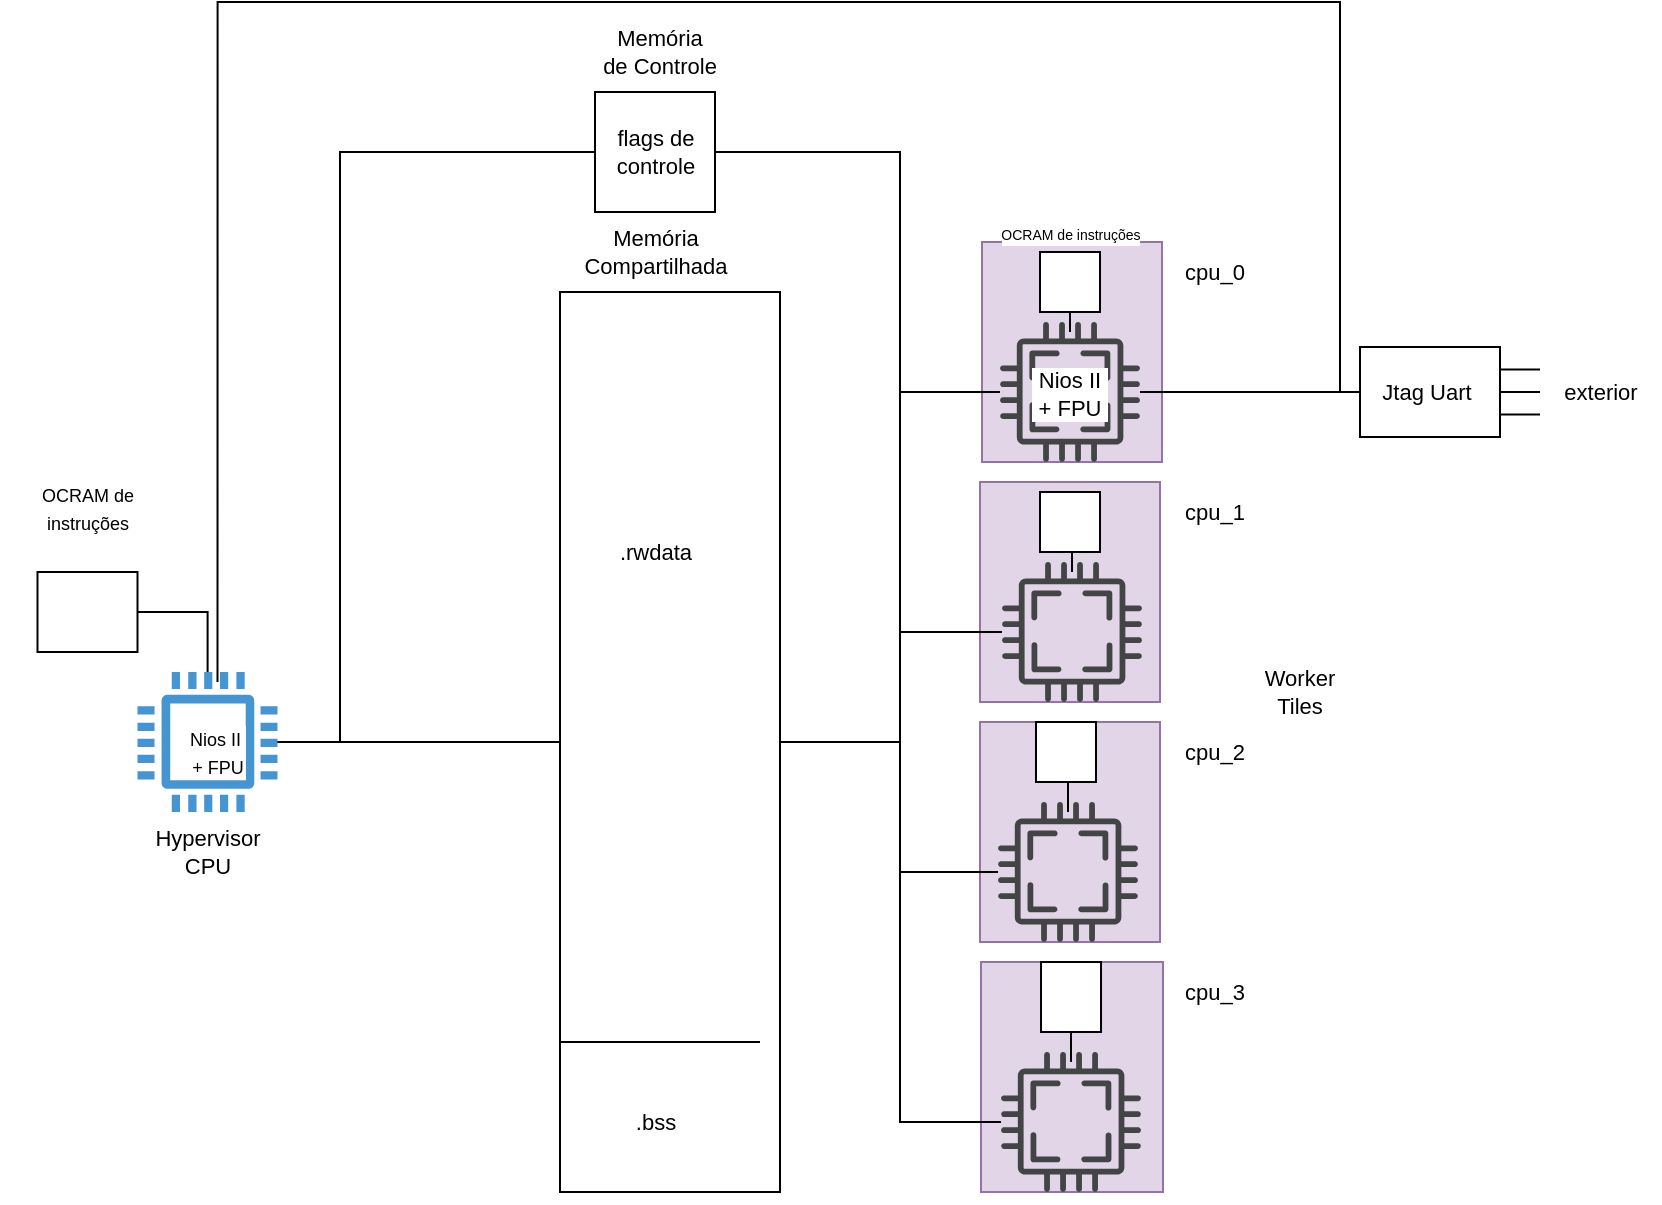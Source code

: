 <mxfile version="24.5.4" type="device">
  <diagram name="Page-1" id="6eUjzHdCLsdrP0EhbOOj">
    <mxGraphModel dx="1090" dy="596" grid="1" gridSize="10" guides="1" tooltips="1" connect="1" arrows="0" fold="1" page="1" pageScale="1" pageWidth="850" pageHeight="1100" background="#ffffff" math="0" shadow="0">
      <root>
        <mxCell id="0" />
        <mxCell id="1" parent="0" />
        <mxCell id="ei2p1_0kyzRWIPlkyImw-81" value="" style="rounded=0;whiteSpace=wrap;html=1;fontFamily=Helvetica;fontSize=11;labelBackgroundColor=default;fillColor=#e1d5e7;strokeColor=#9673a6;" parent="1" vertex="1">
          <mxGeometry x="520.5" y="610" width="91" height="115" as="geometry" />
        </mxCell>
        <mxCell id="ei2p1_0kyzRWIPlkyImw-82" value="" style="rounded=0;whiteSpace=wrap;html=1;fontFamily=Helvetica;fontSize=11;labelBackgroundColor=default;fillColor=#e1d5e7;strokeColor=#9673a6;" parent="1" vertex="1">
          <mxGeometry x="520" y="490" width="90" height="110" as="geometry" />
        </mxCell>
        <mxCell id="ei2p1_0kyzRWIPlkyImw-83" value="" style="rounded=0;whiteSpace=wrap;html=1;fontFamily=Helvetica;fontSize=11;labelBackgroundColor=default;fillColor=#e1d5e7;strokeColor=#9673a6;" parent="1" vertex="1">
          <mxGeometry x="520" y="370" width="90" height="110" as="geometry" />
        </mxCell>
        <mxCell id="ei2p1_0kyzRWIPlkyImw-80" value="" style="rounded=0;whiteSpace=wrap;html=1;fontFamily=Helvetica;fontSize=11;labelBackgroundColor=default;fillColor=#e1d5e7;strokeColor=#9673a6;" parent="1" vertex="1">
          <mxGeometry x="521" y="250" width="90" height="110" as="geometry" />
        </mxCell>
        <mxCell id="ei2p1_0kyzRWIPlkyImw-1" value="" style="pointerEvents=1;shadow=0;dashed=0;html=1;strokeColor=none;fillColor=#4495D1;labelPosition=center;verticalLabelPosition=bottom;verticalAlign=top;align=center;outlineConnect=0;shape=mxgraph.veeam.cpu;" parent="1" vertex="1">
          <mxGeometry x="98.75" y="465" width="70" height="70" as="geometry" />
        </mxCell>
        <mxCell id="ei2p1_0kyzRWIPlkyImw-5" value="" style="sketch=0;pointerEvents=1;shadow=0;dashed=0;html=1;strokeColor=none;fillColor=#434445;aspect=fixed;labelPosition=center;verticalLabelPosition=bottom;verticalAlign=top;align=center;outlineConnect=0;shape=mxgraph.vvd.cpu;" parent="1" vertex="1">
          <mxGeometry x="530" y="290" width="70" height="70" as="geometry" />
        </mxCell>
        <mxCell id="rePg2zfAFBKbEzJOTFcd-7" style="edgeStyle=orthogonalEdgeStyle;rounded=0;orthogonalLoop=1;jettySize=auto;html=1;exitX=1;exitY=0.5;exitDx=0;exitDy=0;strokeColor=default;align=center;verticalAlign=middle;fontFamily=Helvetica;fontSize=11;fontColor=default;labelBackgroundColor=default;endArrow=none;endFill=0;" edge="1" parent="1" source="ei2p1_0kyzRWIPlkyImw-7" target="ei2p1_0kyzRWIPlkyImw-5">
          <mxGeometry relative="1" as="geometry">
            <Array as="points">
              <mxPoint x="480" y="500" />
              <mxPoint x="480" y="325" />
            </Array>
          </mxGeometry>
        </mxCell>
        <mxCell id="rePg2zfAFBKbEzJOTFcd-8" style="edgeStyle=orthogonalEdgeStyle;rounded=0;orthogonalLoop=1;jettySize=auto;html=1;exitX=1;exitY=0.5;exitDx=0;exitDy=0;strokeColor=default;align=center;verticalAlign=middle;fontFamily=Helvetica;fontSize=11;fontColor=default;labelBackgroundColor=default;endArrow=none;endFill=0;" edge="1" parent="1" source="ei2p1_0kyzRWIPlkyImw-7" target="ei2p1_0kyzRWIPlkyImw-48">
          <mxGeometry relative="1" as="geometry">
            <Array as="points">
              <mxPoint x="480" y="500" />
              <mxPoint x="480" y="445" />
            </Array>
          </mxGeometry>
        </mxCell>
        <mxCell id="rePg2zfAFBKbEzJOTFcd-9" style="edgeStyle=orthogonalEdgeStyle;rounded=0;orthogonalLoop=1;jettySize=auto;html=1;exitX=1;exitY=0.5;exitDx=0;exitDy=0;strokeColor=default;align=center;verticalAlign=middle;fontFamily=Helvetica;fontSize=11;fontColor=default;labelBackgroundColor=default;endArrow=none;endFill=0;" edge="1" parent="1" source="ei2p1_0kyzRWIPlkyImw-7" target="ei2p1_0kyzRWIPlkyImw-51">
          <mxGeometry relative="1" as="geometry">
            <Array as="points">
              <mxPoint x="480" y="500" />
              <mxPoint x="480" y="565" />
            </Array>
          </mxGeometry>
        </mxCell>
        <mxCell id="rePg2zfAFBKbEzJOTFcd-10" style="edgeStyle=orthogonalEdgeStyle;rounded=0;orthogonalLoop=1;jettySize=auto;html=1;exitX=1;exitY=0.5;exitDx=0;exitDy=0;strokeColor=default;align=center;verticalAlign=middle;fontFamily=Helvetica;fontSize=11;fontColor=default;labelBackgroundColor=default;endArrow=none;endFill=0;" edge="1" parent="1" source="ei2p1_0kyzRWIPlkyImw-7" target="ei2p1_0kyzRWIPlkyImw-54">
          <mxGeometry relative="1" as="geometry">
            <Array as="points">
              <mxPoint x="480" y="500" />
              <mxPoint x="480" y="690" />
            </Array>
          </mxGeometry>
        </mxCell>
        <mxCell id="rePg2zfAFBKbEzJOTFcd-17" style="edgeStyle=orthogonalEdgeStyle;rounded=0;orthogonalLoop=1;jettySize=auto;html=1;exitX=0;exitY=0.5;exitDx=0;exitDy=0;strokeColor=default;align=center;verticalAlign=middle;fontFamily=Helvetica;fontSize=11;fontColor=default;labelBackgroundColor=default;endArrow=none;endFill=0;" edge="1" parent="1" source="ei2p1_0kyzRWIPlkyImw-7" target="ei2p1_0kyzRWIPlkyImw-1">
          <mxGeometry relative="1" as="geometry" />
        </mxCell>
        <mxCell id="ei2p1_0kyzRWIPlkyImw-7" value="" style="rounded=0;whiteSpace=wrap;html=1;" parent="1" vertex="1">
          <mxGeometry x="310" y="275" width="110" height="450" as="geometry" />
        </mxCell>
        <mxCell id="ei2p1_0kyzRWIPlkyImw-39" style="edgeStyle=orthogonalEdgeStyle;rounded=0;orthogonalLoop=1;jettySize=auto;html=1;exitX=0;exitY=0.5;exitDx=0;exitDy=0;strokeColor=default;align=center;verticalAlign=middle;fontFamily=Helvetica;fontSize=11;fontColor=default;labelBackgroundColor=default;endArrow=none;endFill=0;" parent="1" source="ei2p1_0kyzRWIPlkyImw-8" target="ei2p1_0kyzRWIPlkyImw-1" edge="1">
          <mxGeometry relative="1" as="geometry">
            <Array as="points">
              <mxPoint x="200" y="205" />
              <mxPoint x="200" y="500" />
            </Array>
          </mxGeometry>
        </mxCell>
        <mxCell id="rePg2zfAFBKbEzJOTFcd-13" style="edgeStyle=orthogonalEdgeStyle;rounded=0;orthogonalLoop=1;jettySize=auto;html=1;exitX=1;exitY=0.5;exitDx=0;exitDy=0;strokeColor=default;align=center;verticalAlign=middle;fontFamily=Helvetica;fontSize=11;fontColor=default;labelBackgroundColor=default;endArrow=none;endFill=0;" edge="1" parent="1" source="ei2p1_0kyzRWIPlkyImw-8" target="ei2p1_0kyzRWIPlkyImw-5">
          <mxGeometry relative="1" as="geometry">
            <Array as="points">
              <mxPoint x="480" y="205" />
              <mxPoint x="480" y="325" />
            </Array>
          </mxGeometry>
        </mxCell>
        <mxCell id="ei2p1_0kyzRWIPlkyImw-8" value="" style="rounded=0;whiteSpace=wrap;html=1;" parent="1" vertex="1">
          <mxGeometry x="327.5" y="175" width="60" height="60" as="geometry" />
        </mxCell>
        <mxCell id="ei2p1_0kyzRWIPlkyImw-11" value="" style="rounded=0;whiteSpace=wrap;html=1;" parent="1" vertex="1">
          <mxGeometry x="550" y="255" width="30" height="30" as="geometry" />
        </mxCell>
        <mxCell id="ei2p1_0kyzRWIPlkyImw-28" style="edgeStyle=orthogonalEdgeStyle;rounded=0;orthogonalLoop=1;jettySize=auto;html=1;exitX=1;exitY=0.5;exitDx=0;exitDy=0;endArrow=none;endFill=0;" parent="1" source="ei2p1_0kyzRWIPlkyImw-12" target="ei2p1_0kyzRWIPlkyImw-1" edge="1">
          <mxGeometry relative="1" as="geometry" />
        </mxCell>
        <mxCell id="ei2p1_0kyzRWIPlkyImw-12" value="" style="rounded=0;whiteSpace=wrap;html=1;" parent="1" vertex="1">
          <mxGeometry x="48.75" y="415" width="50" height="40" as="geometry" />
        </mxCell>
        <mxCell id="ei2p1_0kyzRWIPlkyImw-40" style="edgeStyle=orthogonalEdgeStyle;rounded=0;orthogonalLoop=1;jettySize=auto;html=1;exitX=0.5;exitY=1;exitDx=0;exitDy=0;entryX=0.5;entryY=0.071;entryDx=0;entryDy=0;entryPerimeter=0;strokeColor=default;align=center;verticalAlign=middle;fontFamily=Helvetica;fontSize=11;fontColor=default;labelBackgroundColor=default;endArrow=none;endFill=0;" parent="1" source="ei2p1_0kyzRWIPlkyImw-11" target="ei2p1_0kyzRWIPlkyImw-5" edge="1">
          <mxGeometry relative="1" as="geometry" />
        </mxCell>
        <mxCell id="ei2p1_0kyzRWIPlkyImw-48" value="" style="sketch=0;pointerEvents=1;shadow=0;dashed=0;html=1;strokeColor=none;fillColor=#434445;aspect=fixed;labelPosition=center;verticalLabelPosition=bottom;verticalAlign=top;align=center;outlineConnect=0;shape=mxgraph.vvd.cpu;" parent="1" vertex="1">
          <mxGeometry x="531" y="410" width="70" height="70" as="geometry" />
        </mxCell>
        <mxCell id="ei2p1_0kyzRWIPlkyImw-49" value="" style="rounded=0;whiteSpace=wrap;html=1;" parent="1" vertex="1">
          <mxGeometry x="550" y="375" width="30" height="30" as="geometry" />
        </mxCell>
        <mxCell id="ei2p1_0kyzRWIPlkyImw-50" style="edgeStyle=orthogonalEdgeStyle;rounded=0;orthogonalLoop=1;jettySize=auto;html=1;exitX=0.5;exitY=1;exitDx=0;exitDy=0;entryX=0.5;entryY=0.071;entryDx=0;entryDy=0;entryPerimeter=0;strokeColor=default;align=center;verticalAlign=middle;fontFamily=Helvetica;fontSize=11;fontColor=default;labelBackgroundColor=default;endArrow=none;endFill=0;" parent="1" source="ei2p1_0kyzRWIPlkyImw-49" target="ei2p1_0kyzRWIPlkyImw-48" edge="1">
          <mxGeometry relative="1" as="geometry" />
        </mxCell>
        <mxCell id="ei2p1_0kyzRWIPlkyImw-51" value="" style="sketch=0;pointerEvents=1;shadow=0;dashed=0;html=1;strokeColor=none;fillColor=#434445;aspect=fixed;labelPosition=center;verticalLabelPosition=bottom;verticalAlign=top;align=center;outlineConnect=0;shape=mxgraph.vvd.cpu;" parent="1" vertex="1">
          <mxGeometry x="529" y="530" width="70" height="70" as="geometry" />
        </mxCell>
        <mxCell id="ei2p1_0kyzRWIPlkyImw-52" value="" style="rounded=0;whiteSpace=wrap;html=1;" parent="1" vertex="1">
          <mxGeometry x="548" y="490" width="30" height="30" as="geometry" />
        </mxCell>
        <mxCell id="ei2p1_0kyzRWIPlkyImw-53" style="edgeStyle=orthogonalEdgeStyle;rounded=0;orthogonalLoop=1;jettySize=auto;html=1;exitX=0.5;exitY=1;exitDx=0;exitDy=0;entryX=0.5;entryY=0.071;entryDx=0;entryDy=0;entryPerimeter=0;strokeColor=default;align=center;verticalAlign=middle;fontFamily=Helvetica;fontSize=11;fontColor=default;labelBackgroundColor=default;endArrow=none;endFill=0;" parent="1" source="ei2p1_0kyzRWIPlkyImw-52" target="ei2p1_0kyzRWIPlkyImw-51" edge="1">
          <mxGeometry relative="1" as="geometry" />
        </mxCell>
        <mxCell id="ei2p1_0kyzRWIPlkyImw-54" value="" style="sketch=0;pointerEvents=1;shadow=0;dashed=0;html=1;strokeColor=none;fillColor=#434445;aspect=fixed;labelPosition=center;verticalLabelPosition=bottom;verticalAlign=top;align=center;outlineConnect=0;shape=mxgraph.vvd.cpu;" parent="1" vertex="1">
          <mxGeometry x="530.51" y="655" width="70" height="70" as="geometry" />
        </mxCell>
        <mxCell id="ei2p1_0kyzRWIPlkyImw-55" value="" style="rounded=0;whiteSpace=wrap;html=1;" parent="1" vertex="1">
          <mxGeometry x="550.51" y="610" width="30" height="35" as="geometry" />
        </mxCell>
        <mxCell id="ei2p1_0kyzRWIPlkyImw-56" style="edgeStyle=orthogonalEdgeStyle;rounded=0;orthogonalLoop=1;jettySize=auto;html=1;exitX=0.5;exitY=1;exitDx=0;exitDy=0;entryX=0.5;entryY=0.071;entryDx=0;entryDy=0;entryPerimeter=0;strokeColor=default;align=center;verticalAlign=middle;fontFamily=Helvetica;fontSize=11;fontColor=default;labelBackgroundColor=default;endArrow=none;endFill=0;" parent="1" source="ei2p1_0kyzRWIPlkyImw-55" target="ei2p1_0kyzRWIPlkyImw-54" edge="1">
          <mxGeometry relative="1" as="geometry" />
        </mxCell>
        <mxCell id="ei2p1_0kyzRWIPlkyImw-75" value="Memória de Controle" style="text;strokeColor=none;align=center;fillColor=none;html=1;verticalAlign=middle;whiteSpace=wrap;rounded=0;fontFamily=Helvetica;fontSize=11;fontColor=default;labelBackgroundColor=default;" parent="1" vertex="1">
          <mxGeometry x="330" y="140" width="60" height="30" as="geometry" />
        </mxCell>
        <mxCell id="ei2p1_0kyzRWIPlkyImw-76" value="Memória Compartilhada" style="text;strokeColor=none;align=center;fillColor=none;html=1;verticalAlign=middle;whiteSpace=wrap;rounded=0;fontFamily=Helvetica;fontSize=11;fontColor=default;labelBackgroundColor=default;" parent="1" vertex="1">
          <mxGeometry x="327.5" y="240" width="60" height="30" as="geometry" />
        </mxCell>
        <mxCell id="ei2p1_0kyzRWIPlkyImw-84" value="&lt;font style=&quot;font-size: 7px; background-color: rgb(255, 255, 255);&quot;&gt;OCRAM de instruções&lt;/font&gt;" style="text;strokeColor=none;align=center;fillColor=none;html=1;verticalAlign=middle;whiteSpace=wrap;rounded=0;fontFamily=Helvetica;fontSize=11;fontColor=default;labelBackgroundColor=default;" parent="1" vertex="1">
          <mxGeometry x="522.5" y="235" width="85" height="20" as="geometry" />
        </mxCell>
        <mxCell id="ei2p1_0kyzRWIPlkyImw-85" value="&lt;font style=&quot;background-color: rgb(255, 255, 255); font-size: 9px;&quot;&gt;OCRAM de instruções&lt;/font&gt;" style="text;strokeColor=none;align=center;fillColor=none;html=1;verticalAlign=middle;whiteSpace=wrap;rounded=0;fontFamily=Helvetica;fontSize=11;fontColor=default;labelBackgroundColor=default;" parent="1" vertex="1">
          <mxGeometry x="30" y="370" width="87.5" height="25" as="geometry" />
        </mxCell>
        <mxCell id="ei2p1_0kyzRWIPlkyImw-87" value="flags de controle" style="text;strokeColor=none;align=center;fillColor=none;html=1;verticalAlign=middle;whiteSpace=wrap;rounded=0;fontFamily=Helvetica;fontSize=11;fontColor=default;labelBackgroundColor=default;" parent="1" vertex="1">
          <mxGeometry x="327.5" y="190" width="60" height="30" as="geometry" />
        </mxCell>
        <mxCell id="ei2p1_0kyzRWIPlkyImw-88" value="Hypervisor CPU" style="text;strokeColor=none;align=center;fillColor=none;html=1;verticalAlign=middle;whiteSpace=wrap;rounded=0;fontFamily=Helvetica;fontSize=11;fontColor=default;labelBackgroundColor=default;" parent="1" vertex="1">
          <mxGeometry x="103.75" y="540" width="60" height="30" as="geometry" />
        </mxCell>
        <mxCell id="ei2p1_0kyzRWIPlkyImw-89" value="Worker Tiles" style="text;strokeColor=none;align=center;fillColor=none;html=1;verticalAlign=middle;whiteSpace=wrap;rounded=0;fontFamily=Helvetica;fontSize=11;fontColor=default;labelBackgroundColor=default;" parent="1" vertex="1">
          <mxGeometry x="650" y="460" width="60" height="30" as="geometry" />
        </mxCell>
        <mxCell id="ei2p1_0kyzRWIPlkyImw-90" value=".rwdata" style="text;strokeColor=none;align=center;fillColor=none;html=1;verticalAlign=middle;whiteSpace=wrap;rounded=0;fontFamily=Helvetica;fontSize=11;fontColor=default;labelBackgroundColor=default;" parent="1" vertex="1">
          <mxGeometry x="327.5" y="390" width="60" height="30" as="geometry" />
        </mxCell>
        <mxCell id="ei2p1_0kyzRWIPlkyImw-91" value="" style="line;strokeWidth=1;html=1;fontFamily=Helvetica;fontSize=11;fontColor=default;labelBackgroundColor=default;" parent="1" vertex="1">
          <mxGeometry x="310" y="570" width="100" height="160" as="geometry" />
        </mxCell>
        <mxCell id="ei2p1_0kyzRWIPlkyImw-92" value=".bss" style="text;strokeColor=none;align=center;fillColor=none;html=1;verticalAlign=middle;whiteSpace=wrap;rounded=0;fontFamily=Helvetica;fontSize=11;fontColor=default;labelBackgroundColor=default;" parent="1" vertex="1">
          <mxGeometry x="327.5" y="675" width="60" height="30" as="geometry" />
        </mxCell>
        <mxCell id="ei2p1_0kyzRWIPlkyImw-93" value="Nios II + FPU" style="text;strokeColor=none;align=center;fillColor=none;html=1;verticalAlign=middle;whiteSpace=wrap;rounded=0;fontFamily=Helvetica;fontSize=11;fontColor=default;labelBackgroundColor=default;" parent="1" vertex="1">
          <mxGeometry x="545.13" y="320" width="39.75" height="12.5" as="geometry" />
        </mxCell>
        <mxCell id="rePg2zfAFBKbEzJOTFcd-18" value="&lt;font style=&quot;background-color: rgb(255, 255, 255); font-size: 9px;&quot;&gt;Nios II&amp;nbsp;&lt;/font&gt;&lt;div&gt;&lt;font style=&quot;background-color: rgb(255, 255, 255); font-size: 9px;&quot;&gt;+ FPU&lt;/font&gt;&lt;/div&gt;" style="text;strokeColor=none;align=center;fillColor=none;html=1;verticalAlign=middle;whiteSpace=wrap;rounded=0;fontFamily=Helvetica;fontSize=11;fontColor=default;labelBackgroundColor=default;" vertex="1" parent="1">
          <mxGeometry x="98.75" y="470" width="80" height="70" as="geometry" />
        </mxCell>
        <mxCell id="rePg2zfAFBKbEzJOTFcd-20" style="edgeStyle=orthogonalEdgeStyle;rounded=0;orthogonalLoop=1;jettySize=auto;html=1;exitX=0;exitY=0.5;exitDx=0;exitDy=0;strokeColor=default;align=center;verticalAlign=middle;fontFamily=Helvetica;fontSize=11;fontColor=default;labelBackgroundColor=default;endArrow=none;endFill=0;" edge="1" parent="1" source="rePg2zfAFBKbEzJOTFcd-19" target="ei2p1_0kyzRWIPlkyImw-5">
          <mxGeometry relative="1" as="geometry" />
        </mxCell>
        <mxCell id="rePg2zfAFBKbEzJOTFcd-21" style="edgeStyle=orthogonalEdgeStyle;rounded=0;orthogonalLoop=1;jettySize=auto;html=1;exitX=1;exitY=0.25;exitDx=0;exitDy=0;strokeColor=default;align=center;verticalAlign=middle;fontFamily=Helvetica;fontSize=11;fontColor=default;labelBackgroundColor=default;endArrow=none;endFill=0;" edge="1" parent="1" source="rePg2zfAFBKbEzJOTFcd-19">
          <mxGeometry relative="1" as="geometry">
            <mxPoint x="800" y="314" as="targetPoint" />
          </mxGeometry>
        </mxCell>
        <mxCell id="rePg2zfAFBKbEzJOTFcd-22" style="edgeStyle=orthogonalEdgeStyle;rounded=0;orthogonalLoop=1;jettySize=auto;html=1;exitX=1;exitY=0.5;exitDx=0;exitDy=0;strokeColor=default;align=center;verticalAlign=middle;fontFamily=Helvetica;fontSize=11;fontColor=default;labelBackgroundColor=default;endArrow=none;endFill=0;" edge="1" parent="1" source="rePg2zfAFBKbEzJOTFcd-19">
          <mxGeometry relative="1" as="geometry">
            <mxPoint x="800" y="325.25" as="targetPoint" />
          </mxGeometry>
        </mxCell>
        <mxCell id="rePg2zfAFBKbEzJOTFcd-23" style="edgeStyle=orthogonalEdgeStyle;rounded=0;orthogonalLoop=1;jettySize=auto;html=1;exitX=1;exitY=0.75;exitDx=0;exitDy=0;strokeColor=default;align=center;verticalAlign=middle;fontFamily=Helvetica;fontSize=11;fontColor=default;labelBackgroundColor=default;endArrow=none;endFill=0;" edge="1" parent="1" source="rePg2zfAFBKbEzJOTFcd-19">
          <mxGeometry relative="1" as="geometry">
            <mxPoint x="800" y="336.5" as="targetPoint" />
          </mxGeometry>
        </mxCell>
        <mxCell id="rePg2zfAFBKbEzJOTFcd-30" style="edgeStyle=orthogonalEdgeStyle;rounded=0;orthogonalLoop=1;jettySize=auto;html=1;exitX=0;exitY=0.5;exitDx=0;exitDy=0;entryX=0.5;entryY=0;entryDx=0;entryDy=0;strokeColor=default;align=center;verticalAlign=middle;fontFamily=Helvetica;fontSize=11;fontColor=default;labelBackgroundColor=default;endArrow=none;endFill=0;" edge="1" parent="1" source="rePg2zfAFBKbEzJOTFcd-19" target="rePg2zfAFBKbEzJOTFcd-18">
          <mxGeometry relative="1" as="geometry">
            <Array as="points">
              <mxPoint x="700" y="325" />
              <mxPoint x="700" y="130" />
              <mxPoint x="139" y="130" />
            </Array>
          </mxGeometry>
        </mxCell>
        <mxCell id="rePg2zfAFBKbEzJOTFcd-19" value="Jtag Uart&amp;nbsp;" style="rounded=0;whiteSpace=wrap;html=1;fontFamily=Helvetica;fontSize=11;fontColor=default;labelBackgroundColor=default;" vertex="1" parent="1">
          <mxGeometry x="710" y="302.5" width="70" height="45" as="geometry" />
        </mxCell>
        <mxCell id="rePg2zfAFBKbEzJOTFcd-24" value="exterior" style="text;html=1;align=center;verticalAlign=middle;resizable=0;points=[];autosize=1;strokeColor=none;fillColor=none;fontFamily=Helvetica;fontSize=11;fontColor=default;labelBackgroundColor=default;" vertex="1" parent="1">
          <mxGeometry x="800" y="310" width="60" height="30" as="geometry" />
        </mxCell>
        <mxCell id="rePg2zfAFBKbEzJOTFcd-25" value="cpu_0" style="text;html=1;align=center;verticalAlign=middle;resizable=0;points=[];autosize=1;strokeColor=none;fillColor=none;fontFamily=Helvetica;fontSize=11;fontColor=default;labelBackgroundColor=default;" vertex="1" parent="1">
          <mxGeometry x="611.5" y="250" width="50" height="30" as="geometry" />
        </mxCell>
        <mxCell id="rePg2zfAFBKbEzJOTFcd-26" value="cpu_1" style="text;html=1;align=center;verticalAlign=middle;resizable=0;points=[];autosize=1;strokeColor=none;fillColor=none;fontFamily=Helvetica;fontSize=11;fontColor=default;labelBackgroundColor=default;" vertex="1" parent="1">
          <mxGeometry x="611.5" y="370" width="50" height="30" as="geometry" />
        </mxCell>
        <mxCell id="rePg2zfAFBKbEzJOTFcd-27" value="cpu_2" style="text;html=1;align=center;verticalAlign=middle;resizable=0;points=[];autosize=1;strokeColor=none;fillColor=none;fontFamily=Helvetica;fontSize=11;fontColor=default;labelBackgroundColor=default;" vertex="1" parent="1">
          <mxGeometry x="611.5" y="490" width="50" height="30" as="geometry" />
        </mxCell>
        <mxCell id="rePg2zfAFBKbEzJOTFcd-28" value="cpu_3" style="text;html=1;align=center;verticalAlign=middle;resizable=0;points=[];autosize=1;strokeColor=none;fillColor=none;fontFamily=Helvetica;fontSize=11;fontColor=default;labelBackgroundColor=default;" vertex="1" parent="1">
          <mxGeometry x="611.5" y="610" width="50" height="30" as="geometry" />
        </mxCell>
      </root>
    </mxGraphModel>
  </diagram>
</mxfile>
